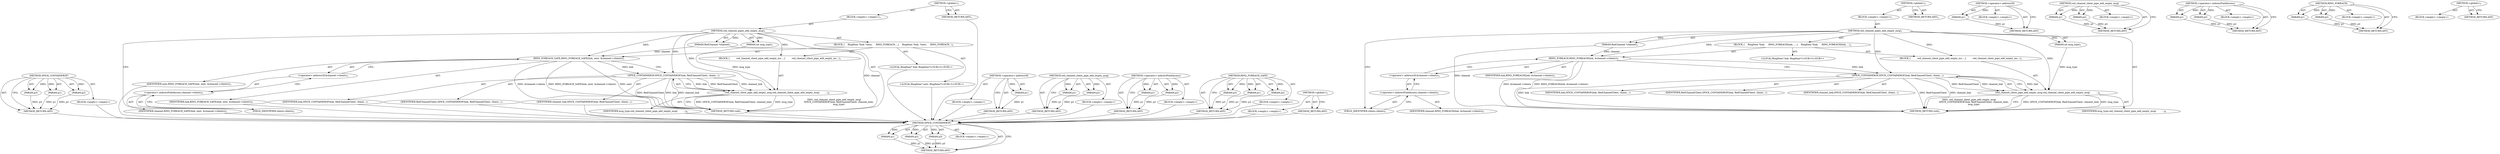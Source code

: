 digraph "&lt;global&gt;" {
vulnerable_66 [label=<(METHOD,SPICE_CONTAINEROF)>];
vulnerable_67 [label=<(PARAM,p1)>];
vulnerable_68 [label=<(PARAM,p2)>];
vulnerable_69 [label=<(PARAM,p3)>];
vulnerable_70 [label=<(BLOCK,&lt;empty&gt;,&lt;empty&gt;)>];
vulnerable_71 [label=<(METHOD_RETURN,ANY)>];
vulnerable_6 [label=<(METHOD,&lt;global&gt;)<SUB>1</SUB>>];
vulnerable_7 [label=<(BLOCK,&lt;empty&gt;,&lt;empty&gt;)<SUB>1</SUB>>];
vulnerable_8 [label=<(METHOD,red_channel_pipes_add_empty_msg)<SUB>1</SUB>>];
vulnerable_9 [label=<(PARAM,RedChannel *channel)<SUB>1</SUB>>];
vulnerable_10 [label=<(PARAM,int msg_type)<SUB>1</SUB>>];
vulnerable_11 [label=<(BLOCK,{
    RingItem *link;
 
    RING_FOREACH(link, ...,{
    RingItem *link;
 
    RING_FOREACH(link, ...)<SUB>2</SUB>>];
vulnerable_12 [label="<(LOCAL,RingItem* link: RingItem*)<SUB>3</SUB>>"];
vulnerable_13 [label=<(RING_FOREACH,RING_FOREACH(link, &amp;channel-&gt;clients))<SUB>5</SUB>>];
vulnerable_14 [label=<(IDENTIFIER,link,RING_FOREACH(link, &amp;channel-&gt;clients))<SUB>5</SUB>>];
vulnerable_15 [label=<(&lt;operator&gt;.addressOf,&amp;channel-&gt;clients)<SUB>5</SUB>>];
vulnerable_16 [label=<(&lt;operator&gt;.indirectFieldAccess,channel-&gt;clients)<SUB>5</SUB>>];
vulnerable_17 [label=<(IDENTIFIER,channel,RING_FOREACH(link, &amp;channel-&gt;clients))<SUB>5</SUB>>];
vulnerable_18 [label=<(FIELD_IDENTIFIER,clients,clients)<SUB>5</SUB>>];
vulnerable_19 [label=<(BLOCK,{
         red_channel_client_pipe_add_empty_ms...,{
         red_channel_client_pipe_add_empty_ms...)<SUB>5</SUB>>];
vulnerable_20 [label=<(red_channel_client_pipe_add_empty_msg,red_channel_client_pipe_add_empty_msg(
        ...)<SUB>6</SUB>>];
vulnerable_21 [label=<(SPICE_CONTAINEROF,SPICE_CONTAINEROF(link, RedChannelClient, chann...)<SUB>7</SUB>>];
vulnerable_22 [label=<(IDENTIFIER,link,SPICE_CONTAINEROF(link, RedChannelClient, chann...)<SUB>7</SUB>>];
vulnerable_23 [label=<(IDENTIFIER,RedChannelClient,SPICE_CONTAINEROF(link, RedChannelClient, chann...)<SUB>7</SUB>>];
vulnerable_24 [label=<(IDENTIFIER,channel_link,SPICE_CONTAINEROF(link, RedChannelClient, chann...)<SUB>7</SUB>>];
vulnerable_25 [label=<(IDENTIFIER,msg_type,red_channel_client_pipe_add_empty_msg(
        ...)<SUB>8</SUB>>];
vulnerable_26 [label=<(METHOD_RETURN,void)<SUB>1</SUB>>];
vulnerable_28 [label=<(METHOD_RETURN,ANY)<SUB>1</SUB>>];
vulnerable_52 [label=<(METHOD,&lt;operator&gt;.addressOf)>];
vulnerable_53 [label=<(PARAM,p1)>];
vulnerable_54 [label=<(BLOCK,&lt;empty&gt;,&lt;empty&gt;)>];
vulnerable_55 [label=<(METHOD_RETURN,ANY)>];
vulnerable_61 [label=<(METHOD,red_channel_client_pipe_add_empty_msg)>];
vulnerable_62 [label=<(PARAM,p1)>];
vulnerable_63 [label=<(PARAM,p2)>];
vulnerable_64 [label=<(BLOCK,&lt;empty&gt;,&lt;empty&gt;)>];
vulnerable_65 [label=<(METHOD_RETURN,ANY)>];
vulnerable_56 [label=<(METHOD,&lt;operator&gt;.indirectFieldAccess)>];
vulnerable_57 [label=<(PARAM,p1)>];
vulnerable_58 [label=<(PARAM,p2)>];
vulnerable_59 [label=<(BLOCK,&lt;empty&gt;,&lt;empty&gt;)>];
vulnerable_60 [label=<(METHOD_RETURN,ANY)>];
vulnerable_47 [label=<(METHOD,RING_FOREACH)>];
vulnerable_48 [label=<(PARAM,p1)>];
vulnerable_49 [label=<(PARAM,p2)>];
vulnerable_50 [label=<(BLOCK,&lt;empty&gt;,&lt;empty&gt;)>];
vulnerable_51 [label=<(METHOD_RETURN,ANY)>];
vulnerable_41 [label=<(METHOD,&lt;global&gt;)<SUB>1</SUB>>];
vulnerable_42 [label=<(BLOCK,&lt;empty&gt;,&lt;empty&gt;)>];
vulnerable_43 [label=<(METHOD_RETURN,ANY)>];
fixed_69 [label=<(METHOD,SPICE_CONTAINEROF)>];
fixed_70 [label=<(PARAM,p1)>];
fixed_71 [label=<(PARAM,p2)>];
fixed_72 [label=<(PARAM,p3)>];
fixed_73 [label=<(BLOCK,&lt;empty&gt;,&lt;empty&gt;)>];
fixed_74 [label=<(METHOD_RETURN,ANY)>];
fixed_6 [label=<(METHOD,&lt;global&gt;)<SUB>1</SUB>>];
fixed_7 [label=<(BLOCK,&lt;empty&gt;,&lt;empty&gt;)<SUB>1</SUB>>];
fixed_8 [label=<(METHOD,red_channel_pipes_add_empty_msg)<SUB>1</SUB>>];
fixed_9 [label=<(PARAM,RedChannel *channel)<SUB>1</SUB>>];
fixed_10 [label=<(PARAM,int msg_type)<SUB>1</SUB>>];
fixed_11 [label=<(BLOCK,{
    RingItem *link, *next;
 
    RING_FOREACH...,{
    RingItem *link, *next;
 
    RING_FOREACH...)<SUB>2</SUB>>];
fixed_12 [label="<(LOCAL,RingItem* link: RingItem*)<SUB>3</SUB>>"];
fixed_13 [label="<(LOCAL,RingItem* next: RingItem*)<SUB>3</SUB>>"];
fixed_14 [label=<(RING_FOREACH_SAFE,RING_FOREACH_SAFE(link, next, &amp;channel-&gt;clients))<SUB>5</SUB>>];
fixed_15 [label=<(IDENTIFIER,link,RING_FOREACH_SAFE(link, next, &amp;channel-&gt;clients))<SUB>5</SUB>>];
fixed_16 [label=<(IDENTIFIER,next,RING_FOREACH_SAFE(link, next, &amp;channel-&gt;clients))<SUB>5</SUB>>];
fixed_17 [label=<(&lt;operator&gt;.addressOf,&amp;channel-&gt;clients)<SUB>5</SUB>>];
fixed_18 [label=<(&lt;operator&gt;.indirectFieldAccess,channel-&gt;clients)<SUB>5</SUB>>];
fixed_19 [label=<(IDENTIFIER,channel,RING_FOREACH_SAFE(link, next, &amp;channel-&gt;clients))<SUB>5</SUB>>];
fixed_20 [label=<(FIELD_IDENTIFIER,clients,clients)<SUB>5</SUB>>];
fixed_21 [label=<(BLOCK,{
         red_channel_client_pipe_add_empty_ms...,{
         red_channel_client_pipe_add_empty_ms...)<SUB>5</SUB>>];
fixed_22 [label=<(red_channel_client_pipe_add_empty_msg,red_channel_client_pipe_add_empty_msg(
        ...)<SUB>6</SUB>>];
fixed_23 [label=<(SPICE_CONTAINEROF,SPICE_CONTAINEROF(link, RedChannelClient, chann...)<SUB>7</SUB>>];
fixed_24 [label=<(IDENTIFIER,link,SPICE_CONTAINEROF(link, RedChannelClient, chann...)<SUB>7</SUB>>];
fixed_25 [label=<(IDENTIFIER,RedChannelClient,SPICE_CONTAINEROF(link, RedChannelClient, chann...)<SUB>7</SUB>>];
fixed_26 [label=<(IDENTIFIER,channel_link,SPICE_CONTAINEROF(link, RedChannelClient, chann...)<SUB>7</SUB>>];
fixed_27 [label=<(IDENTIFIER,msg_type,red_channel_client_pipe_add_empty_msg(
        ...)<SUB>8</SUB>>];
fixed_28 [label=<(METHOD_RETURN,void)<SUB>1</SUB>>];
fixed_30 [label=<(METHOD_RETURN,ANY)<SUB>1</SUB>>];
fixed_55 [label=<(METHOD,&lt;operator&gt;.addressOf)>];
fixed_56 [label=<(PARAM,p1)>];
fixed_57 [label=<(BLOCK,&lt;empty&gt;,&lt;empty&gt;)>];
fixed_58 [label=<(METHOD_RETURN,ANY)>];
fixed_64 [label=<(METHOD,red_channel_client_pipe_add_empty_msg)>];
fixed_65 [label=<(PARAM,p1)>];
fixed_66 [label=<(PARAM,p2)>];
fixed_67 [label=<(BLOCK,&lt;empty&gt;,&lt;empty&gt;)>];
fixed_68 [label=<(METHOD_RETURN,ANY)>];
fixed_59 [label=<(METHOD,&lt;operator&gt;.indirectFieldAccess)>];
fixed_60 [label=<(PARAM,p1)>];
fixed_61 [label=<(PARAM,p2)>];
fixed_62 [label=<(BLOCK,&lt;empty&gt;,&lt;empty&gt;)>];
fixed_63 [label=<(METHOD_RETURN,ANY)>];
fixed_49 [label=<(METHOD,RING_FOREACH_SAFE)>];
fixed_50 [label=<(PARAM,p1)>];
fixed_51 [label=<(PARAM,p2)>];
fixed_52 [label=<(PARAM,p3)>];
fixed_53 [label=<(BLOCK,&lt;empty&gt;,&lt;empty&gt;)>];
fixed_54 [label=<(METHOD_RETURN,ANY)>];
fixed_43 [label=<(METHOD,&lt;global&gt;)<SUB>1</SUB>>];
fixed_44 [label=<(BLOCK,&lt;empty&gt;,&lt;empty&gt;)>];
fixed_45 [label=<(METHOD_RETURN,ANY)>];
vulnerable_66 -> vulnerable_67  [key=0, label="AST: "];
vulnerable_66 -> vulnerable_67  [key=1, label="DDG: "];
vulnerable_66 -> vulnerable_70  [key=0, label="AST: "];
vulnerable_66 -> vulnerable_68  [key=0, label="AST: "];
vulnerable_66 -> vulnerable_68  [key=1, label="DDG: "];
vulnerable_66 -> vulnerable_71  [key=0, label="AST: "];
vulnerable_66 -> vulnerable_71  [key=1, label="CFG: "];
vulnerable_66 -> vulnerable_69  [key=0, label="AST: "];
vulnerable_66 -> vulnerable_69  [key=1, label="DDG: "];
vulnerable_67 -> vulnerable_71  [key=0, label="DDG: p1"];
vulnerable_68 -> vulnerable_71  [key=0, label="DDG: p2"];
vulnerable_69 -> vulnerable_71  [key=0, label="DDG: p3"];
vulnerable_6 -> vulnerable_7  [key=0, label="AST: "];
vulnerable_6 -> vulnerable_28  [key=0, label="AST: "];
vulnerable_6 -> vulnerable_28  [key=1, label="CFG: "];
vulnerable_7 -> vulnerable_8  [key=0, label="AST: "];
vulnerable_8 -> vulnerable_9  [key=0, label="AST: "];
vulnerable_8 -> vulnerable_9  [key=1, label="DDG: "];
vulnerable_8 -> vulnerable_10  [key=0, label="AST: "];
vulnerable_8 -> vulnerable_10  [key=1, label="DDG: "];
vulnerable_8 -> vulnerable_11  [key=0, label="AST: "];
vulnerable_8 -> vulnerable_26  [key=0, label="AST: "];
vulnerable_8 -> vulnerable_18  [key=0, label="CFG: "];
vulnerable_8 -> vulnerable_19  [key=0, label="DDG: "];
vulnerable_8 -> vulnerable_13  [key=0, label="DDG: "];
vulnerable_8 -> vulnerable_20  [key=0, label="DDG: "];
vulnerable_8 -> vulnerable_21  [key=0, label="DDG: "];
vulnerable_9 -> vulnerable_26  [key=0, label="DDG: channel"];
vulnerable_9 -> vulnerable_13  [key=0, label="DDG: channel"];
vulnerable_10 -> vulnerable_20  [key=0, label="DDG: msg_type"];
vulnerable_11 -> vulnerable_12  [key=0, label="AST: "];
vulnerable_11 -> vulnerable_13  [key=0, label="AST: "];
vulnerable_11 -> vulnerable_19  [key=0, label="AST: "];
vulnerable_13 -> vulnerable_14  [key=0, label="AST: "];
vulnerable_13 -> vulnerable_15  [key=0, label="AST: "];
vulnerable_13 -> vulnerable_21  [key=0, label="CFG: "];
vulnerable_13 -> vulnerable_21  [key=1, label="DDG: link"];
vulnerable_13 -> vulnerable_26  [key=0, label="DDG: &amp;channel-&gt;clients"];
vulnerable_13 -> vulnerable_26  [key=1, label="DDG: RING_FOREACH(link, &amp;channel-&gt;clients)"];
vulnerable_15 -> vulnerable_16  [key=0, label="AST: "];
vulnerable_15 -> vulnerable_13  [key=0, label="CFG: "];
vulnerable_16 -> vulnerable_17  [key=0, label="AST: "];
vulnerable_16 -> vulnerable_18  [key=0, label="AST: "];
vulnerable_16 -> vulnerable_15  [key=0, label="CFG: "];
vulnerable_18 -> vulnerable_16  [key=0, label="CFG: "];
vulnerable_19 -> vulnerable_20  [key=0, label="AST: "];
vulnerable_20 -> vulnerable_21  [key=0, label="AST: "];
vulnerable_20 -> vulnerable_25  [key=0, label="AST: "];
vulnerable_20 -> vulnerable_26  [key=0, label="CFG: "];
vulnerable_20 -> vulnerable_26  [key=1, label="DDG: SPICE_CONTAINEROF(link, RedChannelClient, channel_link)"];
vulnerable_20 -> vulnerable_26  [key=2, label="DDG: msg_type"];
vulnerable_20 -> vulnerable_26  [key=3, label="DDG: red_channel_client_pipe_add_empty_msg(
             SPICE_CONTAINEROF(link, RedChannelClient, channel_link),
             msg_type)"];
vulnerable_21 -> vulnerable_22  [key=0, label="AST: "];
vulnerable_21 -> vulnerable_23  [key=0, label="AST: "];
vulnerable_21 -> vulnerable_24  [key=0, label="AST: "];
vulnerable_21 -> vulnerable_20  [key=0, label="CFG: "];
vulnerable_21 -> vulnerable_20  [key=1, label="DDG: link"];
vulnerable_21 -> vulnerable_20  [key=2, label="DDG: RedChannelClient"];
vulnerable_21 -> vulnerable_20  [key=3, label="DDG: channel_link"];
vulnerable_21 -> vulnerable_26  [key=0, label="DDG: link"];
vulnerable_21 -> vulnerable_26  [key=1, label="DDG: RedChannelClient"];
vulnerable_21 -> vulnerable_26  [key=2, label="DDG: channel_link"];
vulnerable_52 -> vulnerable_53  [key=0, label="AST: "];
vulnerable_52 -> vulnerable_53  [key=1, label="DDG: "];
vulnerable_52 -> vulnerable_54  [key=0, label="AST: "];
vulnerable_52 -> vulnerable_55  [key=0, label="AST: "];
vulnerable_52 -> vulnerable_55  [key=1, label="CFG: "];
vulnerable_53 -> vulnerable_55  [key=0, label="DDG: p1"];
vulnerable_61 -> vulnerable_62  [key=0, label="AST: "];
vulnerable_61 -> vulnerable_62  [key=1, label="DDG: "];
vulnerable_61 -> vulnerable_64  [key=0, label="AST: "];
vulnerable_61 -> vulnerable_63  [key=0, label="AST: "];
vulnerable_61 -> vulnerable_63  [key=1, label="DDG: "];
vulnerable_61 -> vulnerable_65  [key=0, label="AST: "];
vulnerable_61 -> vulnerable_65  [key=1, label="CFG: "];
vulnerable_62 -> vulnerable_65  [key=0, label="DDG: p1"];
vulnerable_63 -> vulnerable_65  [key=0, label="DDG: p2"];
vulnerable_56 -> vulnerable_57  [key=0, label="AST: "];
vulnerable_56 -> vulnerable_57  [key=1, label="DDG: "];
vulnerable_56 -> vulnerable_59  [key=0, label="AST: "];
vulnerable_56 -> vulnerable_58  [key=0, label="AST: "];
vulnerable_56 -> vulnerable_58  [key=1, label="DDG: "];
vulnerable_56 -> vulnerable_60  [key=0, label="AST: "];
vulnerable_56 -> vulnerable_60  [key=1, label="CFG: "];
vulnerable_57 -> vulnerable_60  [key=0, label="DDG: p1"];
vulnerable_58 -> vulnerable_60  [key=0, label="DDG: p2"];
vulnerable_47 -> vulnerable_48  [key=0, label="AST: "];
vulnerable_47 -> vulnerable_48  [key=1, label="DDG: "];
vulnerable_47 -> vulnerable_50  [key=0, label="AST: "];
vulnerable_47 -> vulnerable_49  [key=0, label="AST: "];
vulnerable_47 -> vulnerable_49  [key=1, label="DDG: "];
vulnerable_47 -> vulnerable_51  [key=0, label="AST: "];
vulnerable_47 -> vulnerable_51  [key=1, label="CFG: "];
vulnerable_48 -> vulnerable_51  [key=0, label="DDG: p1"];
vulnerable_49 -> vulnerable_51  [key=0, label="DDG: p2"];
vulnerable_41 -> vulnerable_42  [key=0, label="AST: "];
vulnerable_41 -> vulnerable_43  [key=0, label="AST: "];
vulnerable_41 -> vulnerable_43  [key=1, label="CFG: "];
fixed_69 -> fixed_70  [key=0, label="AST: "];
fixed_69 -> fixed_70  [key=1, label="DDG: "];
fixed_69 -> fixed_73  [key=0, label="AST: "];
fixed_69 -> fixed_71  [key=0, label="AST: "];
fixed_69 -> fixed_71  [key=1, label="DDG: "];
fixed_69 -> fixed_74  [key=0, label="AST: "];
fixed_69 -> fixed_74  [key=1, label="CFG: "];
fixed_69 -> fixed_72  [key=0, label="AST: "];
fixed_69 -> fixed_72  [key=1, label="DDG: "];
fixed_70 -> fixed_74  [key=0, label="DDG: p1"];
fixed_71 -> fixed_74  [key=0, label="DDG: p2"];
fixed_72 -> fixed_74  [key=0, label="DDG: p3"];
fixed_73 -> vulnerable_66  [key=0];
fixed_74 -> vulnerable_66  [key=0];
fixed_6 -> fixed_7  [key=0, label="AST: "];
fixed_6 -> fixed_30  [key=0, label="AST: "];
fixed_6 -> fixed_30  [key=1, label="CFG: "];
fixed_7 -> fixed_8  [key=0, label="AST: "];
fixed_8 -> fixed_9  [key=0, label="AST: "];
fixed_8 -> fixed_9  [key=1, label="DDG: "];
fixed_8 -> fixed_10  [key=0, label="AST: "];
fixed_8 -> fixed_10  [key=1, label="DDG: "];
fixed_8 -> fixed_11  [key=0, label="AST: "];
fixed_8 -> fixed_28  [key=0, label="AST: "];
fixed_8 -> fixed_20  [key=0, label="CFG: "];
fixed_8 -> fixed_21  [key=0, label="DDG: "];
fixed_8 -> fixed_14  [key=0, label="DDG: "];
fixed_8 -> fixed_22  [key=0, label="DDG: "];
fixed_8 -> fixed_23  [key=0, label="DDG: "];
fixed_9 -> fixed_28  [key=0, label="DDG: channel"];
fixed_9 -> fixed_14  [key=0, label="DDG: channel"];
fixed_10 -> fixed_22  [key=0, label="DDG: msg_type"];
fixed_11 -> fixed_12  [key=0, label="AST: "];
fixed_11 -> fixed_13  [key=0, label="AST: "];
fixed_11 -> fixed_14  [key=0, label="AST: "];
fixed_11 -> fixed_21  [key=0, label="AST: "];
fixed_12 -> vulnerable_66  [key=0];
fixed_13 -> vulnerable_66  [key=0];
fixed_14 -> fixed_15  [key=0, label="AST: "];
fixed_14 -> fixed_16  [key=0, label="AST: "];
fixed_14 -> fixed_17  [key=0, label="AST: "];
fixed_14 -> fixed_23  [key=0, label="CFG: "];
fixed_14 -> fixed_23  [key=1, label="DDG: link"];
fixed_14 -> fixed_28  [key=0, label="DDG: next"];
fixed_14 -> fixed_28  [key=1, label="DDG: &amp;channel-&gt;clients"];
fixed_14 -> fixed_28  [key=2, label="DDG: RING_FOREACH_SAFE(link, next, &amp;channel-&gt;clients)"];
fixed_15 -> vulnerable_66  [key=0];
fixed_16 -> vulnerable_66  [key=0];
fixed_17 -> fixed_18  [key=0, label="AST: "];
fixed_17 -> fixed_14  [key=0, label="CFG: "];
fixed_18 -> fixed_19  [key=0, label="AST: "];
fixed_18 -> fixed_20  [key=0, label="AST: "];
fixed_18 -> fixed_17  [key=0, label="CFG: "];
fixed_19 -> vulnerable_66  [key=0];
fixed_20 -> fixed_18  [key=0, label="CFG: "];
fixed_21 -> fixed_22  [key=0, label="AST: "];
fixed_22 -> fixed_23  [key=0, label="AST: "];
fixed_22 -> fixed_27  [key=0, label="AST: "];
fixed_22 -> fixed_28  [key=0, label="CFG: "];
fixed_22 -> fixed_28  [key=1, label="DDG: SPICE_CONTAINEROF(link, RedChannelClient, channel_link)"];
fixed_22 -> fixed_28  [key=2, label="DDG: msg_type"];
fixed_22 -> fixed_28  [key=3, label="DDG: red_channel_client_pipe_add_empty_msg(
             SPICE_CONTAINEROF(link, RedChannelClient, channel_link),
             msg_type)"];
fixed_23 -> fixed_24  [key=0, label="AST: "];
fixed_23 -> fixed_25  [key=0, label="AST: "];
fixed_23 -> fixed_26  [key=0, label="AST: "];
fixed_23 -> fixed_22  [key=0, label="CFG: "];
fixed_23 -> fixed_22  [key=1, label="DDG: link"];
fixed_23 -> fixed_22  [key=2, label="DDG: RedChannelClient"];
fixed_23 -> fixed_22  [key=3, label="DDG: channel_link"];
fixed_23 -> fixed_28  [key=0, label="DDG: link"];
fixed_23 -> fixed_28  [key=1, label="DDG: RedChannelClient"];
fixed_23 -> fixed_28  [key=2, label="DDG: channel_link"];
fixed_24 -> vulnerable_66  [key=0];
fixed_25 -> vulnerable_66  [key=0];
fixed_26 -> vulnerable_66  [key=0];
fixed_27 -> vulnerable_66  [key=0];
fixed_28 -> vulnerable_66  [key=0];
fixed_30 -> vulnerable_66  [key=0];
fixed_55 -> fixed_56  [key=0, label="AST: "];
fixed_55 -> fixed_56  [key=1, label="DDG: "];
fixed_55 -> fixed_57  [key=0, label="AST: "];
fixed_55 -> fixed_58  [key=0, label="AST: "];
fixed_55 -> fixed_58  [key=1, label="CFG: "];
fixed_56 -> fixed_58  [key=0, label="DDG: p1"];
fixed_57 -> vulnerable_66  [key=0];
fixed_58 -> vulnerable_66  [key=0];
fixed_64 -> fixed_65  [key=0, label="AST: "];
fixed_64 -> fixed_65  [key=1, label="DDG: "];
fixed_64 -> fixed_67  [key=0, label="AST: "];
fixed_64 -> fixed_66  [key=0, label="AST: "];
fixed_64 -> fixed_66  [key=1, label="DDG: "];
fixed_64 -> fixed_68  [key=0, label="AST: "];
fixed_64 -> fixed_68  [key=1, label="CFG: "];
fixed_65 -> fixed_68  [key=0, label="DDG: p1"];
fixed_66 -> fixed_68  [key=0, label="DDG: p2"];
fixed_67 -> vulnerable_66  [key=0];
fixed_68 -> vulnerable_66  [key=0];
fixed_59 -> fixed_60  [key=0, label="AST: "];
fixed_59 -> fixed_60  [key=1, label="DDG: "];
fixed_59 -> fixed_62  [key=0, label="AST: "];
fixed_59 -> fixed_61  [key=0, label="AST: "];
fixed_59 -> fixed_61  [key=1, label="DDG: "];
fixed_59 -> fixed_63  [key=0, label="AST: "];
fixed_59 -> fixed_63  [key=1, label="CFG: "];
fixed_60 -> fixed_63  [key=0, label="DDG: p1"];
fixed_61 -> fixed_63  [key=0, label="DDG: p2"];
fixed_62 -> vulnerable_66  [key=0];
fixed_63 -> vulnerable_66  [key=0];
fixed_49 -> fixed_50  [key=0, label="AST: "];
fixed_49 -> fixed_50  [key=1, label="DDG: "];
fixed_49 -> fixed_53  [key=0, label="AST: "];
fixed_49 -> fixed_51  [key=0, label="AST: "];
fixed_49 -> fixed_51  [key=1, label="DDG: "];
fixed_49 -> fixed_54  [key=0, label="AST: "];
fixed_49 -> fixed_54  [key=1, label="CFG: "];
fixed_49 -> fixed_52  [key=0, label="AST: "];
fixed_49 -> fixed_52  [key=1, label="DDG: "];
fixed_50 -> fixed_54  [key=0, label="DDG: p1"];
fixed_51 -> fixed_54  [key=0, label="DDG: p2"];
fixed_52 -> fixed_54  [key=0, label="DDG: p3"];
fixed_53 -> vulnerable_66  [key=0];
fixed_54 -> vulnerable_66  [key=0];
fixed_43 -> fixed_44  [key=0, label="AST: "];
fixed_43 -> fixed_45  [key=0, label="AST: "];
fixed_43 -> fixed_45  [key=1, label="CFG: "];
fixed_44 -> vulnerable_66  [key=0];
fixed_45 -> vulnerable_66  [key=0];
}
